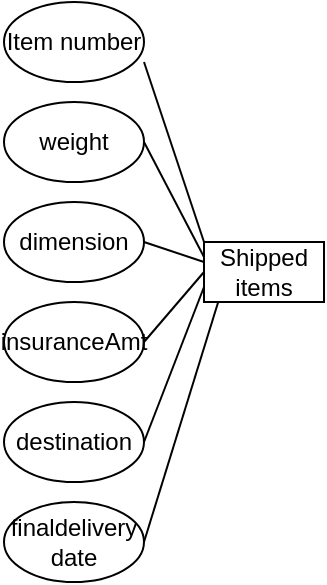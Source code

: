 <mxfile version="21.0.10" type="github">
  <diagram name="Page-1" id="YHJ-fagworV4knF-acnu">
    <mxGraphModel dx="656" dy="369" grid="1" gridSize="10" guides="1" tooltips="1" connect="1" arrows="1" fold="1" page="1" pageScale="1" pageWidth="827" pageHeight="1169" math="0" shadow="0">
      <root>
        <mxCell id="0" />
        <mxCell id="1" parent="0" />
        <mxCell id="zMu3CQ5FgeYkSNXatWLo-2" value="Shipped items" style="rounded=0;whiteSpace=wrap;html=1;" vertex="1" parent="1">
          <mxGeometry x="340" y="240" width="60" height="30" as="geometry" />
        </mxCell>
        <mxCell id="zMu3CQ5FgeYkSNXatWLo-3" value="Item number" style="ellipse;whiteSpace=wrap;html=1;" vertex="1" parent="1">
          <mxGeometry x="240" y="120" width="70" height="40" as="geometry" />
        </mxCell>
        <mxCell id="zMu3CQ5FgeYkSNXatWLo-4" value="weight" style="ellipse;whiteSpace=wrap;html=1;" vertex="1" parent="1">
          <mxGeometry x="240" y="170" width="70" height="40" as="geometry" />
        </mxCell>
        <mxCell id="zMu3CQ5FgeYkSNXatWLo-5" value="dimension" style="ellipse;whiteSpace=wrap;html=1;" vertex="1" parent="1">
          <mxGeometry x="240" y="220" width="70" height="40" as="geometry" />
        </mxCell>
        <mxCell id="zMu3CQ5FgeYkSNXatWLo-6" value="destination" style="ellipse;whiteSpace=wrap;html=1;" vertex="1" parent="1">
          <mxGeometry x="240" y="320" width="70" height="40" as="geometry" />
        </mxCell>
        <mxCell id="zMu3CQ5FgeYkSNXatWLo-7" value="finaldelivery date" style="ellipse;whiteSpace=wrap;html=1;" vertex="1" parent="1">
          <mxGeometry x="240" y="370" width="70" height="40" as="geometry" />
        </mxCell>
        <mxCell id="zMu3CQ5FgeYkSNXatWLo-8" value="" style="endArrow=none;html=1;rounded=0;entryX=0;entryY=0;entryDx=0;entryDy=0;" edge="1" parent="1" target="zMu3CQ5FgeYkSNXatWLo-2">
          <mxGeometry width="50" height="50" relative="1" as="geometry">
            <mxPoint x="310" y="150" as="sourcePoint" />
            <mxPoint x="360" y="100" as="targetPoint" />
          </mxGeometry>
        </mxCell>
        <mxCell id="zMu3CQ5FgeYkSNXatWLo-9" value="" style="endArrow=none;html=1;rounded=0;exitX=1;exitY=0.5;exitDx=0;exitDy=0;" edge="1" parent="1" source="zMu3CQ5FgeYkSNXatWLo-5">
          <mxGeometry width="50" height="50" relative="1" as="geometry">
            <mxPoint x="320" y="160" as="sourcePoint" />
            <mxPoint x="340" y="250" as="targetPoint" />
          </mxGeometry>
        </mxCell>
        <mxCell id="zMu3CQ5FgeYkSNXatWLo-10" value="" style="endArrow=none;html=1;rounded=0;entryX=0;entryY=0.25;entryDx=0;entryDy=0;exitX=1;exitY=0.5;exitDx=0;exitDy=0;" edge="1" parent="1" source="zMu3CQ5FgeYkSNXatWLo-4" target="zMu3CQ5FgeYkSNXatWLo-2">
          <mxGeometry width="50" height="50" relative="1" as="geometry">
            <mxPoint x="330" y="170" as="sourcePoint" />
            <mxPoint x="360" y="260" as="targetPoint" />
          </mxGeometry>
        </mxCell>
        <mxCell id="zMu3CQ5FgeYkSNXatWLo-11" value="" style="endArrow=none;html=1;rounded=0;entryX=1;entryY=0.5;entryDx=0;entryDy=0;exitX=0;exitY=0.75;exitDx=0;exitDy=0;" edge="1" parent="1" source="zMu3CQ5FgeYkSNXatWLo-2" target="zMu3CQ5FgeYkSNXatWLo-6">
          <mxGeometry width="50" height="50" relative="1" as="geometry">
            <mxPoint x="340" y="180" as="sourcePoint" />
            <mxPoint x="370" y="270" as="targetPoint" />
          </mxGeometry>
        </mxCell>
        <mxCell id="zMu3CQ5FgeYkSNXatWLo-12" value="" style="endArrow=none;html=1;rounded=0;entryX=1;entryY=0.5;entryDx=0;entryDy=0;exitX=0.117;exitY=1.008;exitDx=0;exitDy=0;exitPerimeter=0;" edge="1" parent="1" source="zMu3CQ5FgeYkSNXatWLo-2" target="zMu3CQ5FgeYkSNXatWLo-7">
          <mxGeometry width="50" height="50" relative="1" as="geometry">
            <mxPoint x="350" y="190" as="sourcePoint" />
            <mxPoint x="380" y="280" as="targetPoint" />
          </mxGeometry>
        </mxCell>
        <mxCell id="zMu3CQ5FgeYkSNXatWLo-13" value="insuranceAmt" style="ellipse;whiteSpace=wrap;html=1;" vertex="1" parent="1">
          <mxGeometry x="240" y="270" width="70" height="40" as="geometry" />
        </mxCell>
        <mxCell id="zMu3CQ5FgeYkSNXatWLo-14" value="" style="endArrow=none;html=1;rounded=0;exitX=1;exitY=0.5;exitDx=0;exitDy=0;entryX=0;entryY=0.5;entryDx=0;entryDy=0;" edge="1" parent="1" source="zMu3CQ5FgeYkSNXatWLo-13" target="zMu3CQ5FgeYkSNXatWLo-2">
          <mxGeometry width="50" height="50" relative="1" as="geometry">
            <mxPoint x="320" y="260" as="sourcePoint" />
            <mxPoint x="340" y="260" as="targetPoint" />
          </mxGeometry>
        </mxCell>
      </root>
    </mxGraphModel>
  </diagram>
</mxfile>
